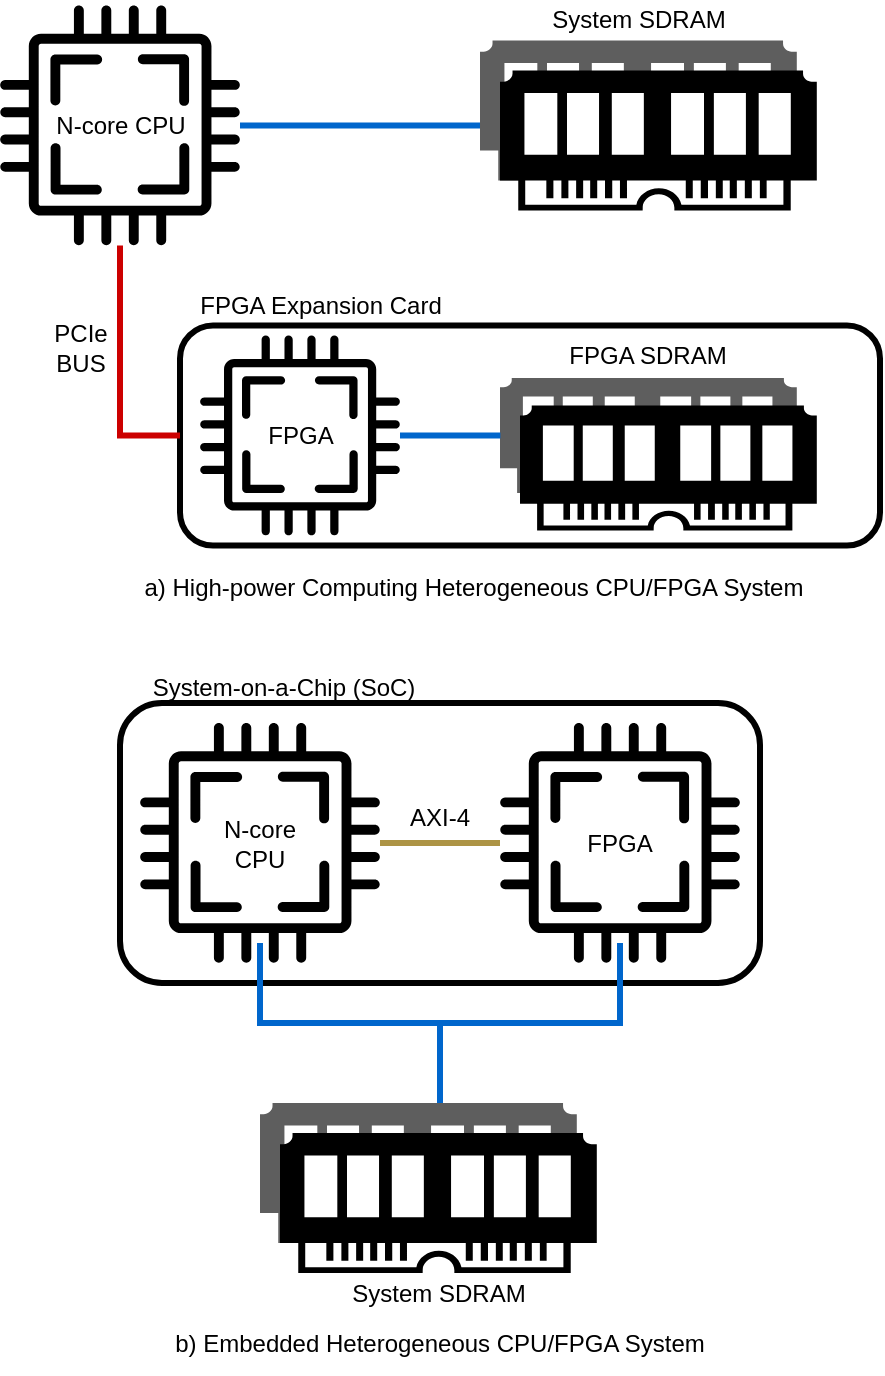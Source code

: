 <mxfile version="19.0.3" type="device"><diagram id="KNmCsfV-S80LSz4U4gFS" name="Page-1"><mxGraphModel dx="1422" dy="857" grid="1" gridSize="10" guides="1" tooltips="1" connect="1" arrows="1" fold="1" page="1" pageScale="1" pageWidth="827" pageHeight="1169" math="0" shadow="0"><root><mxCell id="0"/><mxCell id="1" parent="0"/><mxCell id="n58SdmK_vUfToBPOXaeE-66" value="" style="rounded=1;whiteSpace=wrap;html=1;strokeWidth=3;fillColor=none;" vertex="1" parent="1"><mxGeometry x="60.0" y="362.5" width="320" height="140" as="geometry"/></mxCell><mxCell id="n58SdmK_vUfToBPOXaeE-2" value="" style="pointerEvents=1;shadow=0;dashed=0;html=1;strokeColor=none;fillColor=#5E5E5E;labelPosition=center;verticalLabelPosition=bottom;verticalAlign=top;align=center;outlineConnect=0;shape=mxgraph.veeam.ram;" vertex="1" parent="1"><mxGeometry x="240" y="31.25" width="158.4" height="70" as="geometry"/></mxCell><mxCell id="n58SdmK_vUfToBPOXaeE-5" value="" style="pointerEvents=1;shadow=0;dashed=0;html=1;strokeColor=none;fillColor=#000000;labelPosition=center;verticalLabelPosition=bottom;verticalAlign=top;align=center;outlineConnect=0;shape=mxgraph.veeam.ram;" vertex="1" parent="1"><mxGeometry x="250" y="46.25" width="158.4" height="70" as="geometry"/></mxCell><mxCell id="n58SdmK_vUfToBPOXaeE-16" value="" style="sketch=0;pointerEvents=1;shadow=0;dashed=0;html=1;strokeColor=none;fillColor=#000000;aspect=fixed;labelPosition=center;verticalLabelPosition=bottom;verticalAlign=top;align=center;outlineConnect=0;shape=mxgraph.vvd.cpu;" vertex="1" parent="1"><mxGeometry y="13.75" width="120" height="120" as="geometry"/></mxCell><mxCell id="n58SdmK_vUfToBPOXaeE-30" value="" style="rounded=1;whiteSpace=wrap;html=1;fillColor=none;strokeWidth=3;" vertex="1" parent="1"><mxGeometry x="90" y="173.75" width="350" height="110" as="geometry"/></mxCell><mxCell id="n58SdmK_vUfToBPOXaeE-31" value="" style="sketch=0;pointerEvents=1;shadow=0;dashed=0;html=1;strokeColor=none;fillColor=#000000;aspect=fixed;labelPosition=center;verticalLabelPosition=bottom;verticalAlign=top;align=center;outlineConnect=0;shape=mxgraph.vvd.cpu;" vertex="1" parent="1"><mxGeometry x="100" y="178.75" width="100" height="100" as="geometry"/></mxCell><mxCell id="n58SdmK_vUfToBPOXaeE-32" value="" style="pointerEvents=1;shadow=0;dashed=0;html=1;strokeColor=none;fillColor=#5E5E5E;labelPosition=center;verticalLabelPosition=bottom;verticalAlign=top;align=center;outlineConnect=0;shape=mxgraph.veeam.ram;" vertex="1" parent="1"><mxGeometry x="250" y="200" width="148.4" height="57.5" as="geometry"/></mxCell><mxCell id="n58SdmK_vUfToBPOXaeE-33" value="" style="pointerEvents=1;shadow=0;dashed=0;html=1;strokeColor=none;fillColor=#000000;labelPosition=center;verticalLabelPosition=bottom;verticalAlign=top;align=center;outlineConnect=0;shape=mxgraph.veeam.ram;" vertex="1" parent="1"><mxGeometry x="260" y="213.75" width="148.4" height="62.5" as="geometry"/></mxCell><mxCell id="n58SdmK_vUfToBPOXaeE-34" value="" style="endArrow=none;html=1;rounded=0;strokeColor=#CC0000;strokeWidth=3;exitX=0;exitY=0.5;exitDx=0;exitDy=0;" edge="1" parent="1" source="n58SdmK_vUfToBPOXaeE-30"><mxGeometry width="50" height="50" relative="1" as="geometry"><mxPoint x="100" y="368.75" as="sourcePoint"/><mxPoint x="60" y="133.75" as="targetPoint"/><Array as="points"><mxPoint x="60" y="228.75"/></Array></mxGeometry></mxCell><mxCell id="n58SdmK_vUfToBPOXaeE-35" value="" style="endArrow=none;html=1;rounded=0;strokeColor=#0066CC;strokeWidth=3;entryX=0;entryY=0.5;entryDx=0;entryDy=0;" edge="1" parent="1" source="n58SdmK_vUfToBPOXaeE-16" target="n58SdmK_vUfToBPOXaeE-36"><mxGeometry width="50" height="50" relative="1" as="geometry"><mxPoint x="200" y="273.75" as="sourcePoint"/><mxPoint x="230" y="73.75" as="targetPoint"/></mxGeometry></mxCell><mxCell id="n58SdmK_vUfToBPOXaeE-36" value="" style="rounded=0;whiteSpace=wrap;html=1;strokeWidth=3;fillColor=none;strokeColor=none;" vertex="1" parent="1"><mxGeometry x="240" y="23.75" width="180" height="100" as="geometry"/></mxCell><mxCell id="n58SdmK_vUfToBPOXaeE-37" value="FPGA SDRAM" style="text;html=1;strokeColor=none;fillColor=none;align=center;verticalAlign=middle;whiteSpace=wrap;rounded=0;" vertex="1" parent="1"><mxGeometry x="274.2" y="173.75" width="100" height="30" as="geometry"/></mxCell><mxCell id="n58SdmK_vUfToBPOXaeE-39" value="FPGA" style="text;html=1;align=center;verticalAlign=middle;resizable=0;points=[];autosize=1;strokeColor=none;fillColor=none;" vertex="1" parent="1"><mxGeometry x="125" y="218.75" width="50" height="20" as="geometry"/></mxCell><mxCell id="n58SdmK_vUfToBPOXaeE-41" value="PCIe &lt;br&gt;BUS" style="text;html=1;align=center;verticalAlign=middle;resizable=0;points=[];autosize=1;strokeColor=none;fillColor=none;" vertex="1" parent="1"><mxGeometry x="20" y="170" width="40" height="30" as="geometry"/></mxCell><mxCell id="n58SdmK_vUfToBPOXaeE-42" value="N-core CPU" style="text;html=1;align=center;verticalAlign=middle;resizable=0;points=[];autosize=1;strokeColor=none;fillColor=none;" vertex="1" parent="1"><mxGeometry x="20" y="63.75" width="80" height="20" as="geometry"/></mxCell><mxCell id="n58SdmK_vUfToBPOXaeE-43" value="System SDRAM" style="text;html=1;align=center;verticalAlign=middle;resizable=0;points=[];autosize=1;strokeColor=none;fillColor=none;" vertex="1" parent="1"><mxGeometry x="269.2" y="11.25" width="100" height="20" as="geometry"/></mxCell><mxCell id="n58SdmK_vUfToBPOXaeE-44" value="FPGA Expansion Card" style="text;html=1;align=center;verticalAlign=middle;resizable=0;points=[];autosize=1;strokeColor=none;fillColor=none;" vertex="1" parent="1"><mxGeometry x="90" y="153.75" width="140" height="20" as="geometry"/></mxCell><mxCell id="n58SdmK_vUfToBPOXaeE-47" value="" style="rounded=0;whiteSpace=wrap;html=1;strokeWidth=3;fillColor=none;strokeColor=none;" vertex="1" parent="1"><mxGeometry x="250" y="183.75" width="180" height="95" as="geometry"/></mxCell><mxCell id="n58SdmK_vUfToBPOXaeE-48" value="" style="endArrow=none;html=1;rounded=0;strokeColor=#0066CC;strokeWidth=3;entryX=0.001;entryY=0.474;entryDx=0;entryDy=0;entryPerimeter=0;" edge="1" parent="1" source="n58SdmK_vUfToBPOXaeE-31" target="n58SdmK_vUfToBPOXaeE-47"><mxGeometry width="50" height="50" relative="1" as="geometry"><mxPoint x="290" y="203.75" as="sourcePoint"/><mxPoint x="340" y="153.75" as="targetPoint"/></mxGeometry></mxCell><mxCell id="n58SdmK_vUfToBPOXaeE-53" value="" style="sketch=0;pointerEvents=1;shadow=0;dashed=0;html=1;strokeColor=none;fillColor=#000000;aspect=fixed;labelPosition=center;verticalLabelPosition=bottom;verticalAlign=top;align=center;outlineConnect=0;shape=mxgraph.vvd.cpu;" vertex="1" parent="1"><mxGeometry x="70" y="372.5" width="120" height="120" as="geometry"/></mxCell><mxCell id="n58SdmK_vUfToBPOXaeE-54" value="" style="sketch=0;pointerEvents=1;shadow=0;dashed=0;html=1;strokeColor=none;fillColor=#000000;aspect=fixed;labelPosition=center;verticalLabelPosition=bottom;verticalAlign=top;align=center;outlineConnect=0;shape=mxgraph.vvd.cpu;" vertex="1" parent="1"><mxGeometry x="250.0" y="372.5" width="120" height="120" as="geometry"/></mxCell><mxCell id="n58SdmK_vUfToBPOXaeE-57" value="N-core CPU" style="text;html=1;strokeColor=none;fillColor=none;align=center;verticalAlign=middle;whiteSpace=wrap;rounded=0;" vertex="1" parent="1"><mxGeometry x="100" y="417.5" width="60" height="30" as="geometry"/></mxCell><mxCell id="n58SdmK_vUfToBPOXaeE-58" value="FPGA" style="text;html=1;strokeColor=none;fillColor=none;align=center;verticalAlign=middle;whiteSpace=wrap;rounded=0;" vertex="1" parent="1"><mxGeometry x="280" y="417.5" width="60" height="30" as="geometry"/></mxCell><mxCell id="n58SdmK_vUfToBPOXaeE-61" value="" style="endArrow=none;html=1;rounded=0;strokeColor=#AD9445;strokeWidth=3;" edge="1" parent="1" source="n58SdmK_vUfToBPOXaeE-53" target="n58SdmK_vUfToBPOXaeE-54"><mxGeometry width="50" height="50" relative="1" as="geometry"><mxPoint x="190" y="482.5" as="sourcePoint"/><mxPoint x="230" y="442.5" as="targetPoint"/></mxGeometry></mxCell><mxCell id="n58SdmK_vUfToBPOXaeE-62" value="AXI-4" style="text;html=1;strokeColor=none;fillColor=none;align=center;verticalAlign=middle;whiteSpace=wrap;rounded=0;" vertex="1" parent="1"><mxGeometry x="190" y="405" width="60" height="30" as="geometry"/></mxCell><mxCell id="n58SdmK_vUfToBPOXaeE-67" value="" style="pointerEvents=1;shadow=0;dashed=0;html=1;strokeColor=none;fillColor=#5E5E5E;labelPosition=center;verticalLabelPosition=bottom;verticalAlign=top;align=center;outlineConnect=0;shape=mxgraph.veeam.ram;" vertex="1" parent="1"><mxGeometry x="130" y="562.5" width="158.4" height="70" as="geometry"/></mxCell><mxCell id="n58SdmK_vUfToBPOXaeE-68" value="" style="pointerEvents=1;shadow=0;dashed=0;html=1;strokeColor=none;fillColor=#000000;labelPosition=center;verticalLabelPosition=bottom;verticalAlign=top;align=center;outlineConnect=0;shape=mxgraph.veeam.ram;" vertex="1" parent="1"><mxGeometry x="140" y="577.5" width="158.4" height="70" as="geometry"/></mxCell><mxCell id="n58SdmK_vUfToBPOXaeE-69" value="" style="rounded=0;whiteSpace=wrap;html=1;strokeWidth=3;fillColor=none;strokeColor=none;" vertex="1" parent="1"><mxGeometry x="130" y="562.5" width="180" height="100" as="geometry"/></mxCell><mxCell id="n58SdmK_vUfToBPOXaeE-70" value="System SDRAM" style="text;html=1;align=center;verticalAlign=middle;resizable=0;points=[];autosize=1;strokeColor=none;fillColor=none;" vertex="1" parent="1"><mxGeometry x="169.2" y="647.5" width="100" height="20" as="geometry"/></mxCell><mxCell id="n58SdmK_vUfToBPOXaeE-72" value="" style="rounded=0;whiteSpace=wrap;html=1;strokeWidth=3;fillColor=none;strokeColor=none;" vertex="1" parent="1"><mxGeometry x="70" y="370" width="120" height="112.5" as="geometry"/></mxCell><mxCell id="n58SdmK_vUfToBPOXaeE-73" value="" style="rounded=0;whiteSpace=wrap;html=1;strokeWidth=3;fillColor=none;strokeColor=none;" vertex="1" parent="1"><mxGeometry x="250.0" y="370" width="120" height="112.5" as="geometry"/></mxCell><mxCell id="n58SdmK_vUfToBPOXaeE-74" value="" style="endArrow=none;html=1;rounded=0;strokeColor=#0066CC;strokeWidth=3;entryX=0.5;entryY=1;entryDx=0;entryDy=0;exitX=0.5;exitY=0;exitDx=0;exitDy=0;" edge="1" parent="1" source="n58SdmK_vUfToBPOXaeE-69" target="n58SdmK_vUfToBPOXaeE-73"><mxGeometry width="50" height="50" relative="1" as="geometry"><mxPoint x="250.0" y="552.5" as="sourcePoint"/><mxPoint x="300" y="502.5" as="targetPoint"/><Array as="points"><mxPoint x="220" y="522.5"/><mxPoint x="310" y="522.5"/></Array></mxGeometry></mxCell><mxCell id="n58SdmK_vUfToBPOXaeE-75" value="" style="endArrow=none;html=1;rounded=0;strokeColor=#0066CC;strokeWidth=3;entryX=0.5;entryY=1;entryDx=0;entryDy=0;exitX=0.5;exitY=0;exitDx=0;exitDy=0;" edge="1" parent="1" source="n58SdmK_vUfToBPOXaeE-69" target="n58SdmK_vUfToBPOXaeE-72"><mxGeometry width="50" height="50" relative="1" as="geometry"><mxPoint x="250.0" y="552.5" as="sourcePoint"/><mxPoint x="300" y="502.5" as="targetPoint"/><Array as="points"><mxPoint x="220" y="522.5"/><mxPoint x="130" y="522.5"/></Array></mxGeometry></mxCell><mxCell id="n58SdmK_vUfToBPOXaeE-76" value="System-on-a-Chip (SoC)" style="text;html=1;strokeColor=none;fillColor=none;align=center;verticalAlign=middle;whiteSpace=wrap;rounded=0;" vertex="1" parent="1"><mxGeometry x="67" y="340" width="150" height="30" as="geometry"/></mxCell><mxCell id="n58SdmK_vUfToBPOXaeE-77" value="a) High-power Computing Heterogeneous CPU/FPGA System" style="text;html=1;strokeColor=none;fillColor=none;align=center;verticalAlign=middle;whiteSpace=wrap;rounded=0;" vertex="1" parent="1"><mxGeometry x="67" y="290" width="340" height="30" as="geometry"/></mxCell><mxCell id="n58SdmK_vUfToBPOXaeE-78" value="b) Embedded Heterogeneous CPU/FPGA System" style="text;html=1;strokeColor=none;fillColor=none;align=center;verticalAlign=middle;whiteSpace=wrap;rounded=0;" vertex="1" parent="1"><mxGeometry x="50" y="667.5" width="340" height="30" as="geometry"/></mxCell></root></mxGraphModel></diagram></mxfile>